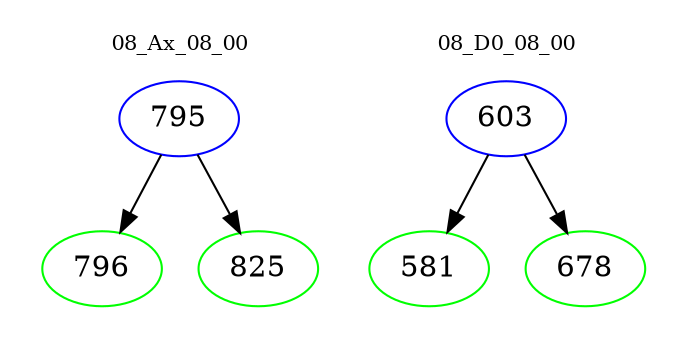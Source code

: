 digraph{
subgraph cluster_0 {
color = white
label = "08_Ax_08_00";
fontsize=10;
T0_795 [label="795", color="blue"]
T0_795 -> T0_796 [color="black"]
T0_796 [label="796", color="green"]
T0_795 -> T0_825 [color="black"]
T0_825 [label="825", color="green"]
}
subgraph cluster_1 {
color = white
label = "08_D0_08_00";
fontsize=10;
T1_603 [label="603", color="blue"]
T1_603 -> T1_581 [color="black"]
T1_581 [label="581", color="green"]
T1_603 -> T1_678 [color="black"]
T1_678 [label="678", color="green"]
}
}

